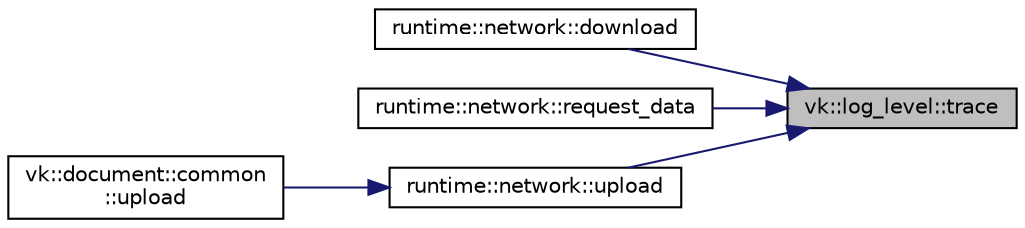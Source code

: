 digraph "vk::log_level::trace"
{
 // LATEX_PDF_SIZE
  edge [fontname="Helvetica",fontsize="10",labelfontname="Helvetica",labelfontsize="10"];
  node [fontname="Helvetica",fontsize="10",shape=record];
  rankdir="RL";
  Node1 [label="vk::log_level::trace",height=0.2,width=0.4,color="black", fillcolor="grey75", style="filled", fontcolor="black",tooltip=" "];
  Node1 -> Node2 [dir="back",color="midnightblue",fontsize="10",style="solid",fontname="Helvetica"];
  Node2 [label="runtime::network::download",height=0.2,width=0.4,color="black", fillcolor="white", style="filled",URL="$namespaceruntime_1_1network.html#a443849cbb29a0cd6fb8664b009f8889a",tooltip="Download file from server to filename."];
  Node1 -> Node3 [dir="back",color="midnightblue",fontsize="10",style="solid",fontname="Helvetica"];
  Node3 [label="runtime::network::request_data",height=0.2,width=0.4,color="black", fillcolor="white", style="filled",URL="$namespaceruntime_1_1network.html#a8a2908670901c6cdbbc88442ccdb23b6",tooltip="Execute HTTP POST request with text data."];
  Node1 -> Node4 [dir="back",color="midnightblue",fontsize="10",style="solid",fontname="Helvetica"];
  Node4 [label="runtime::network::upload",height=0.2,width=0.4,color="black", fillcolor="white", style="filled",URL="$namespaceruntime_1_1network.html#ad393d256993a5f1d57ab97ed05f9afe5",tooltip="Upload file from filename to server."];
  Node4 -> Node5 [dir="back",color="midnightblue",fontsize="10",style="solid",fontname="Helvetica"];
  Node5 [label="vk::document::common\l::upload",height=0.2,width=0.4,color="black", fillcolor="white", style="filled",URL="$classvk_1_1document_1_1common.html#a5b587d26ec0fe5718ebbd5e89d6fbb3a",tooltip="Upload file to server."];
}
